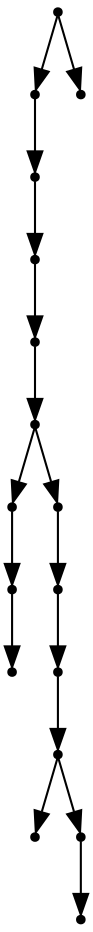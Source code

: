 digraph {
  16 [shape=point];
  14 [shape=point];
  13 [shape=point];
  12 [shape=point];
  11 [shape=point];
  10 [shape=point];
  2 [shape=point];
  1 [shape=point];
  0 [shape=point];
  9 [shape=point];
  8 [shape=point];
  7 [shape=point];
  6 [shape=point];
  3 [shape=point];
  5 [shape=point];
  4 [shape=point];
  15 [shape=point];
16 -> 14;
14 -> 13;
13 -> 12;
12 -> 11;
11 -> 10;
10 -> 2;
2 -> 1;
1 -> 0;
10 -> 9;
9 -> 8;
8 -> 7;
7 -> 6;
6 -> 3;
6 -> 5;
5 -> 4;
16 -> 15;
}
